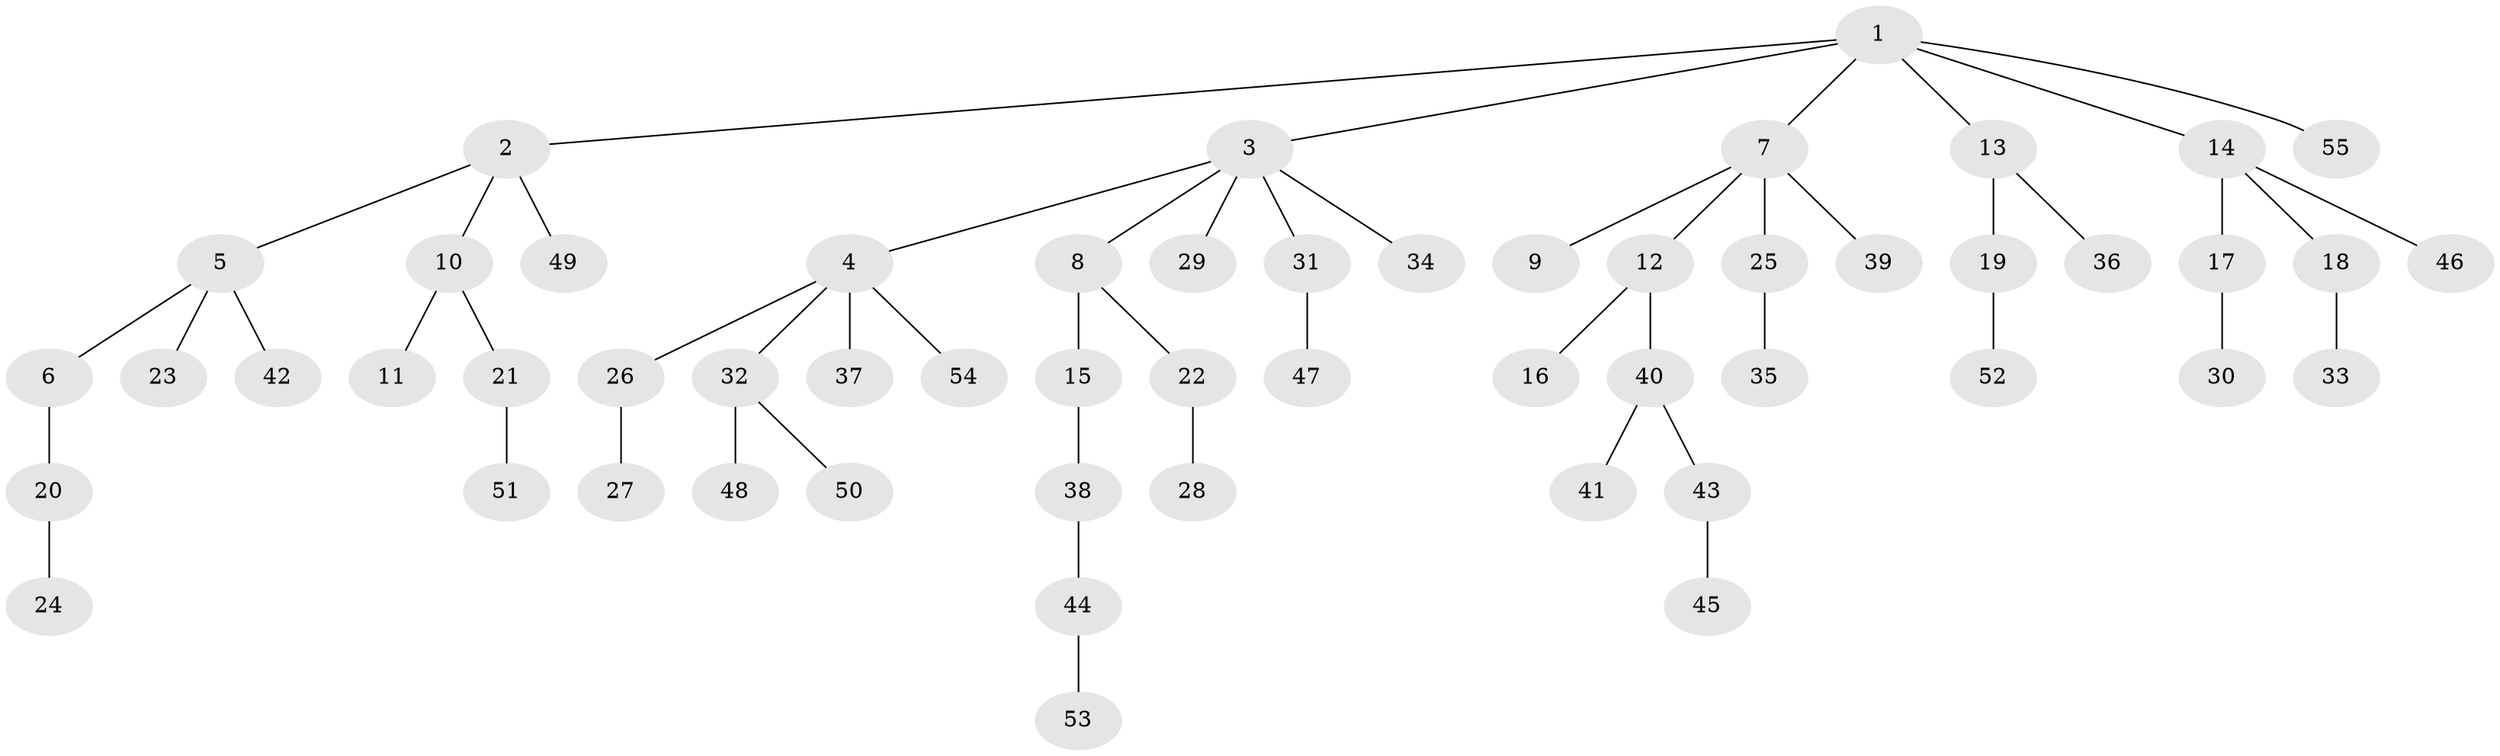 // Generated by graph-tools (version 1.1) at 2025/02/03/09/25 03:02:17]
// undirected, 55 vertices, 54 edges
graph export_dot {
graph [start="1"]
  node [color=gray90,style=filled];
  1;
  2;
  3;
  4;
  5;
  6;
  7;
  8;
  9;
  10;
  11;
  12;
  13;
  14;
  15;
  16;
  17;
  18;
  19;
  20;
  21;
  22;
  23;
  24;
  25;
  26;
  27;
  28;
  29;
  30;
  31;
  32;
  33;
  34;
  35;
  36;
  37;
  38;
  39;
  40;
  41;
  42;
  43;
  44;
  45;
  46;
  47;
  48;
  49;
  50;
  51;
  52;
  53;
  54;
  55;
  1 -- 2;
  1 -- 3;
  1 -- 7;
  1 -- 13;
  1 -- 14;
  1 -- 55;
  2 -- 5;
  2 -- 10;
  2 -- 49;
  3 -- 4;
  3 -- 8;
  3 -- 29;
  3 -- 31;
  3 -- 34;
  4 -- 26;
  4 -- 32;
  4 -- 37;
  4 -- 54;
  5 -- 6;
  5 -- 23;
  5 -- 42;
  6 -- 20;
  7 -- 9;
  7 -- 12;
  7 -- 25;
  7 -- 39;
  8 -- 15;
  8 -- 22;
  10 -- 11;
  10 -- 21;
  12 -- 16;
  12 -- 40;
  13 -- 19;
  13 -- 36;
  14 -- 17;
  14 -- 18;
  14 -- 46;
  15 -- 38;
  17 -- 30;
  18 -- 33;
  19 -- 52;
  20 -- 24;
  21 -- 51;
  22 -- 28;
  25 -- 35;
  26 -- 27;
  31 -- 47;
  32 -- 48;
  32 -- 50;
  38 -- 44;
  40 -- 41;
  40 -- 43;
  43 -- 45;
  44 -- 53;
}
